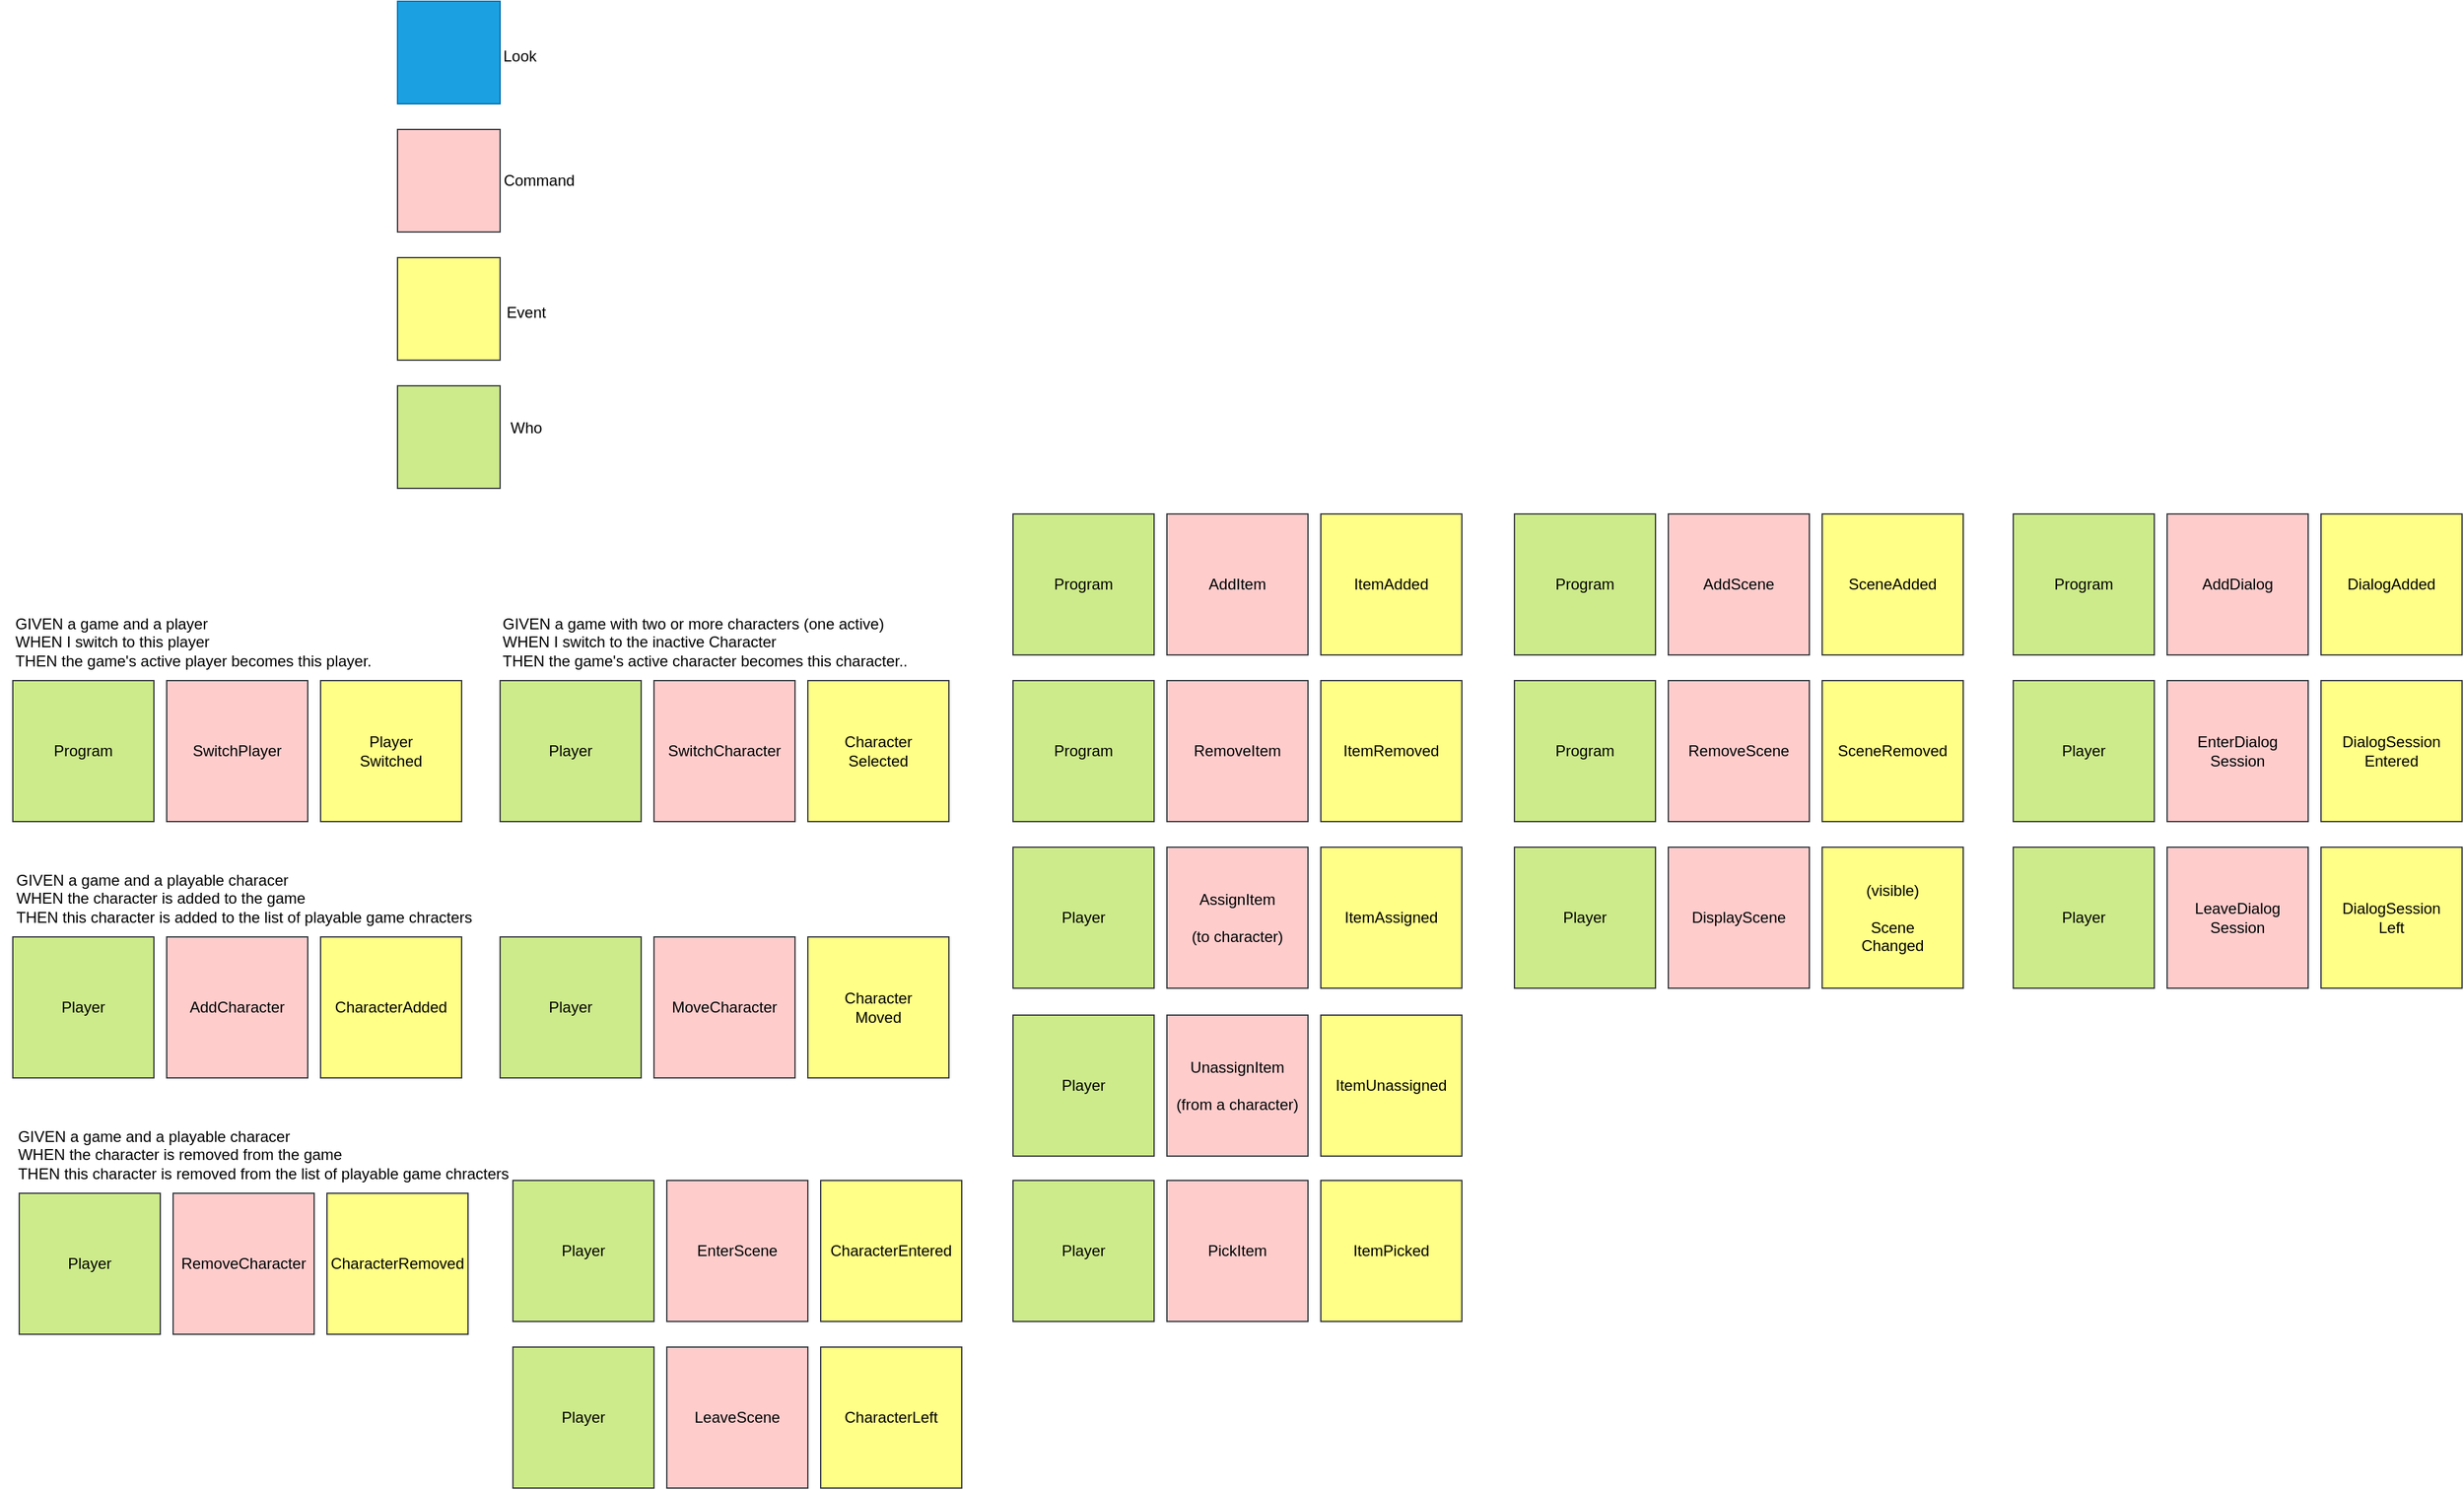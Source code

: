 <mxfile version="24.5.3" type="device" pages="4">
  <diagram name="Stickers" id="xM5DYGiuRpSARZKX_39L">
    <mxGraphModel dx="2245" dy="820" grid="1" gridSize="10" guides="1" tooltips="1" connect="1" arrows="1" fold="1" page="1" pageScale="1" pageWidth="827" pageHeight="1169" math="0" shadow="0">
      <root>
        <mxCell id="0" />
        <mxCell id="1" parent="0" />
        <mxCell id="TlnyL6aYkQ4jOY0lI_5h-1" value="" style="whiteSpace=wrap;html=1;aspect=fixed;fillColor=#1ba1e2;fontColor=#000000;strokeColor=#006EAF;" parent="1" vertex="1">
          <mxGeometry x="20" y="20" width="80" height="80" as="geometry" />
        </mxCell>
        <mxCell id="TlnyL6aYkQ4jOY0lI_5h-2" value="" style="whiteSpace=wrap;html=1;aspect=fixed;fillColor=#ffcccc;strokeColor=#36393d;fontColor=#000000;" parent="1" vertex="1">
          <mxGeometry x="20" y="120" width="80" height="80" as="geometry" />
        </mxCell>
        <mxCell id="TlnyL6aYkQ4jOY0lI_5h-3" value="" style="whiteSpace=wrap;html=1;aspect=fixed;fillColor=#ffff88;strokeColor=#36393d;fontColor=#000000;" parent="1" vertex="1">
          <mxGeometry x="20" y="220" width="80" height="80" as="geometry" />
        </mxCell>
        <mxCell id="TlnyL6aYkQ4jOY0lI_5h-4" value="" style="whiteSpace=wrap;html=1;aspect=fixed;fillColor=#cdeb8b;strokeColor=#36393d;fontColor=#000000;" parent="1" vertex="1">
          <mxGeometry x="20" y="320" width="80" height="80" as="geometry" />
        </mxCell>
        <mxCell id="TlnyL6aYkQ4jOY0lI_5h-5" value="Event" style="text;html=1;align=center;verticalAlign=middle;resizable=0;points=[];autosize=1;strokeColor=none;fillColor=none;" parent="1" vertex="1">
          <mxGeometry x="95" y="248" width="50" height="30" as="geometry" />
        </mxCell>
        <mxCell id="TlnyL6aYkQ4jOY0lI_5h-6" value="Who" style="text;html=1;align=center;verticalAlign=middle;resizable=0;points=[];autosize=1;strokeColor=none;fillColor=none;" parent="1" vertex="1">
          <mxGeometry x="95" y="338" width="50" height="30" as="geometry" />
        </mxCell>
        <mxCell id="TlnyL6aYkQ4jOY0lI_5h-7" value="Command" style="text;html=1;align=center;verticalAlign=middle;resizable=0;points=[];autosize=1;strokeColor=none;fillColor=none;" parent="1" vertex="1">
          <mxGeometry x="90" y="145" width="80" height="30" as="geometry" />
        </mxCell>
        <mxCell id="TlnyL6aYkQ4jOY0lI_5h-8" value="Look" style="text;html=1;align=center;verticalAlign=middle;resizable=0;points=[];autosize=1;strokeColor=none;fillColor=none;" parent="1" vertex="1">
          <mxGeometry x="90" y="48" width="50" height="30" as="geometry" />
        </mxCell>
        <mxCell id="TlnyL6aYkQ4jOY0lI_5h-12" value="" style="group" parent="1" vertex="1" connectable="0">
          <mxGeometry x="100" y="550" width="350" height="110" as="geometry" />
        </mxCell>
        <mxCell id="TlnyL6aYkQ4jOY0lI_5h-9" value="Character&lt;div&gt;Selected&lt;/div&gt;" style="whiteSpace=wrap;html=1;aspect=fixed;fillColor=#ffff88;strokeColor=#36393d;fontColor=#000000;" parent="TlnyL6aYkQ4jOY0lI_5h-12" vertex="1">
          <mxGeometry x="240" width="110" height="110" as="geometry" />
        </mxCell>
        <mxCell id="TlnyL6aYkQ4jOY0lI_5h-10" value="Player" style="whiteSpace=wrap;html=1;aspect=fixed;fillColor=#cdeb8b;strokeColor=#36393d;fontColor=#000000;" parent="TlnyL6aYkQ4jOY0lI_5h-12" vertex="1">
          <mxGeometry width="110" height="110" as="geometry" />
        </mxCell>
        <mxCell id="TlnyL6aYkQ4jOY0lI_5h-11" value="SwitchCharacter" style="whiteSpace=wrap;html=1;aspect=fixed;fillColor=#ffcccc;strokeColor=#36393d;fontColor=#000000;" parent="TlnyL6aYkQ4jOY0lI_5h-12" vertex="1">
          <mxGeometry x="120" width="110" height="110" as="geometry" />
        </mxCell>
        <mxCell id="TlnyL6aYkQ4jOY0lI_5h-20" value="" style="group" parent="1" vertex="1" connectable="0">
          <mxGeometry x="-280" y="550" width="350" height="110" as="geometry" />
        </mxCell>
        <mxCell id="TlnyL6aYkQ4jOY0lI_5h-13" value="Player&lt;div&gt;Switched&lt;/div&gt;" style="whiteSpace=wrap;html=1;aspect=fixed;fillColor=#ffff88;strokeColor=#36393d;fontColor=#000000;" parent="TlnyL6aYkQ4jOY0lI_5h-20" vertex="1">
          <mxGeometry x="240" width="110" height="110" as="geometry" />
        </mxCell>
        <mxCell id="TlnyL6aYkQ4jOY0lI_5h-17" value="SwitchPlayer" style="whiteSpace=wrap;html=1;aspect=fixed;fillColor=#ffcccc;strokeColor=#36393d;fontColor=#000000;" parent="TlnyL6aYkQ4jOY0lI_5h-20" vertex="1">
          <mxGeometry x="120" width="110" height="110" as="geometry" />
        </mxCell>
        <mxCell id="TlnyL6aYkQ4jOY0lI_5h-18" value="Program" style="whiteSpace=wrap;html=1;aspect=fixed;fillColor=#cdeb8b;strokeColor=#36393d;fontColor=#000000;" parent="TlnyL6aYkQ4jOY0lI_5h-20" vertex="1">
          <mxGeometry width="110" height="110" as="geometry" />
        </mxCell>
        <mxCell id="TlnyL6aYkQ4jOY0lI_5h-29" value="" style="group" parent="1" vertex="1" connectable="0">
          <mxGeometry x="100" y="750" width="350" height="110" as="geometry" />
        </mxCell>
        <mxCell id="TlnyL6aYkQ4jOY0lI_5h-14" value="Character&lt;div&gt;&lt;div&gt;Moved&lt;/div&gt;&lt;/div&gt;" style="whiteSpace=wrap;html=1;aspect=fixed;fillColor=#ffff88;strokeColor=#36393d;fontColor=#000000;" parent="TlnyL6aYkQ4jOY0lI_5h-29" vertex="1">
          <mxGeometry x="240" width="110" height="110" as="geometry" />
        </mxCell>
        <mxCell id="TlnyL6aYkQ4jOY0lI_5h-21" value="MoveCharacter" style="whiteSpace=wrap;html=1;aspect=fixed;fillColor=#ffcccc;strokeColor=#36393d;fontColor=#000000;" parent="TlnyL6aYkQ4jOY0lI_5h-29" vertex="1">
          <mxGeometry x="120" width="110" height="110" as="geometry" />
        </mxCell>
        <mxCell id="TlnyL6aYkQ4jOY0lI_5h-22" value="Player" style="whiteSpace=wrap;html=1;aspect=fixed;fillColor=#cdeb8b;strokeColor=#36393d;fontColor=#000000;" parent="TlnyL6aYkQ4jOY0lI_5h-29" vertex="1">
          <mxGeometry width="110" height="110" as="geometry" />
        </mxCell>
        <mxCell id="TlnyL6aYkQ4jOY0lI_5h-30" value="" style="group" parent="1" vertex="1" connectable="0">
          <mxGeometry x="891" y="680" width="350" height="110" as="geometry" />
        </mxCell>
        <mxCell id="TlnyL6aYkQ4jOY0lI_5h-15" value="(visible)&lt;div&gt;&lt;br&gt;&lt;/div&gt;&lt;div&gt;Scene&lt;div&gt;Changed&lt;/div&gt;&lt;/div&gt;" style="whiteSpace=wrap;html=1;aspect=fixed;fillColor=#ffff88;strokeColor=#36393d;fontColor=#000000;" parent="TlnyL6aYkQ4jOY0lI_5h-30" vertex="1">
          <mxGeometry x="240" width="110" height="110" as="geometry" />
        </mxCell>
        <mxCell id="TlnyL6aYkQ4jOY0lI_5h-23" value="DisplayScene" style="whiteSpace=wrap;html=1;aspect=fixed;fillColor=#ffcccc;strokeColor=#36393d;fontColor=#000000;" parent="TlnyL6aYkQ4jOY0lI_5h-30" vertex="1">
          <mxGeometry x="120" width="110" height="110" as="geometry" />
        </mxCell>
        <mxCell id="TlnyL6aYkQ4jOY0lI_5h-24" value="Player" style="whiteSpace=wrap;html=1;aspect=fixed;fillColor=#cdeb8b;strokeColor=#36393d;fontColor=#000000;" parent="TlnyL6aYkQ4jOY0lI_5h-30" vertex="1">
          <mxGeometry width="110" height="110" as="geometry" />
        </mxCell>
        <mxCell id="TlnyL6aYkQ4jOY0lI_5h-31" value="" style="group" parent="1" vertex="1" connectable="0">
          <mxGeometry x="110" y="940" width="350" height="110" as="geometry" />
        </mxCell>
        <mxCell id="TlnyL6aYkQ4jOY0lI_5h-16" value="CharacterEnter&lt;span style=&quot;background-color: initial;&quot;&gt;ed&lt;/span&gt;" style="whiteSpace=wrap;html=1;aspect=fixed;fillColor=#ffff88;strokeColor=#36393d;fontColor=#000000;" parent="TlnyL6aYkQ4jOY0lI_5h-31" vertex="1">
          <mxGeometry x="240" width="110" height="110" as="geometry" />
        </mxCell>
        <mxCell id="TlnyL6aYkQ4jOY0lI_5h-25" value="EnterScene" style="whiteSpace=wrap;html=1;aspect=fixed;fillColor=#ffcccc;strokeColor=#36393d;fontColor=#000000;" parent="TlnyL6aYkQ4jOY0lI_5h-31" vertex="1">
          <mxGeometry x="120" width="110" height="110" as="geometry" />
        </mxCell>
        <mxCell id="TlnyL6aYkQ4jOY0lI_5h-27" value="Player" style="whiteSpace=wrap;html=1;aspect=fixed;fillColor=#cdeb8b;strokeColor=#36393d;fontColor=#000000;" parent="TlnyL6aYkQ4jOY0lI_5h-31" vertex="1">
          <mxGeometry width="110" height="110" as="geometry" />
        </mxCell>
        <mxCell id="yvfeiney4mRpanTf7Kij-1" value="" style="group" parent="1" vertex="1" connectable="0">
          <mxGeometry x="110" y="1070" width="350" height="110" as="geometry" />
        </mxCell>
        <mxCell id="TlnyL6aYkQ4jOY0lI_5h-19" value="CharacterLeft" style="whiteSpace=wrap;html=1;aspect=fixed;fillColor=#ffff88;strokeColor=#36393d;fontColor=#000000;" parent="yvfeiney4mRpanTf7Kij-1" vertex="1">
          <mxGeometry x="240" width="110" height="110" as="geometry" />
        </mxCell>
        <mxCell id="TlnyL6aYkQ4jOY0lI_5h-26" value="LeaveScene" style="whiteSpace=wrap;html=1;aspect=fixed;fillColor=#ffcccc;strokeColor=#36393d;fontColor=#000000;" parent="yvfeiney4mRpanTf7Kij-1" vertex="1">
          <mxGeometry x="120" width="110" height="110" as="geometry" />
        </mxCell>
        <mxCell id="TlnyL6aYkQ4jOY0lI_5h-28" value="Player" style="whiteSpace=wrap;html=1;aspect=fixed;fillColor=#cdeb8b;strokeColor=#36393d;fontColor=#000000;" parent="yvfeiney4mRpanTf7Kij-1" vertex="1">
          <mxGeometry width="110" height="110" as="geometry" />
        </mxCell>
        <mxCell id="yvfeiney4mRpanTf7Kij-2" value="" style="group" parent="1" vertex="1" connectable="0">
          <mxGeometry x="500" y="420" width="350" height="110" as="geometry" />
        </mxCell>
        <mxCell id="yvfeiney4mRpanTf7Kij-3" value="ItemAdded" style="whiteSpace=wrap;html=1;aspect=fixed;fillColor=#ffff88;strokeColor=#36393d;fontColor=#000000;" parent="yvfeiney4mRpanTf7Kij-2" vertex="1">
          <mxGeometry x="240" width="110" height="110" as="geometry" />
        </mxCell>
        <mxCell id="yvfeiney4mRpanTf7Kij-4" value="AddItem" style="whiteSpace=wrap;html=1;aspect=fixed;fillColor=#ffcccc;strokeColor=#36393d;fontColor=#000000;" parent="yvfeiney4mRpanTf7Kij-2" vertex="1">
          <mxGeometry x="120" width="110" height="110" as="geometry" />
        </mxCell>
        <mxCell id="yvfeiney4mRpanTf7Kij-5" value="Program" style="whiteSpace=wrap;html=1;aspect=fixed;fillColor=#cdeb8b;strokeColor=#36393d;fontColor=#000000;" parent="yvfeiney4mRpanTf7Kij-2" vertex="1">
          <mxGeometry width="110" height="110" as="geometry" />
        </mxCell>
        <mxCell id="yvfeiney4mRpanTf7Kij-6" value="" style="group" parent="1" vertex="1" connectable="0">
          <mxGeometry x="500" y="550" width="350" height="110" as="geometry" />
        </mxCell>
        <mxCell id="yvfeiney4mRpanTf7Kij-7" value="ItemRemoved" style="whiteSpace=wrap;html=1;aspect=fixed;fillColor=#ffff88;strokeColor=#36393d;fontColor=#000000;" parent="yvfeiney4mRpanTf7Kij-6" vertex="1">
          <mxGeometry x="240" width="110" height="110" as="geometry" />
        </mxCell>
        <mxCell id="yvfeiney4mRpanTf7Kij-8" value="RemoveItem" style="whiteSpace=wrap;html=1;aspect=fixed;fillColor=#ffcccc;strokeColor=#36393d;fontColor=#000000;" parent="yvfeiney4mRpanTf7Kij-6" vertex="1">
          <mxGeometry x="120" width="110" height="110" as="geometry" />
        </mxCell>
        <mxCell id="yvfeiney4mRpanTf7Kij-9" value="Program" style="whiteSpace=wrap;html=1;aspect=fixed;fillColor=#cdeb8b;strokeColor=#36393d;fontColor=#000000;" parent="yvfeiney4mRpanTf7Kij-6" vertex="1">
          <mxGeometry width="110" height="110" as="geometry" />
        </mxCell>
        <mxCell id="yvfeiney4mRpanTf7Kij-10" value="" style="group" parent="1" vertex="1" connectable="0">
          <mxGeometry x="891" y="420" width="350" height="110" as="geometry" />
        </mxCell>
        <mxCell id="yvfeiney4mRpanTf7Kij-11" value="SceneAdded" style="whiteSpace=wrap;html=1;aspect=fixed;fillColor=#ffff88;strokeColor=#36393d;fontColor=#000000;" parent="yvfeiney4mRpanTf7Kij-10" vertex="1">
          <mxGeometry x="240" width="110" height="110" as="geometry" />
        </mxCell>
        <mxCell id="yvfeiney4mRpanTf7Kij-12" value="AddScene" style="whiteSpace=wrap;html=1;aspect=fixed;fillColor=#ffcccc;strokeColor=#36393d;fontColor=#000000;" parent="yvfeiney4mRpanTf7Kij-10" vertex="1">
          <mxGeometry x="120" width="110" height="110" as="geometry" />
        </mxCell>
        <mxCell id="yvfeiney4mRpanTf7Kij-13" value="Program" style="whiteSpace=wrap;html=1;aspect=fixed;fillColor=#cdeb8b;strokeColor=#36393d;fontColor=#000000;" parent="yvfeiney4mRpanTf7Kij-10" vertex="1">
          <mxGeometry width="110" height="110" as="geometry" />
        </mxCell>
        <mxCell id="yvfeiney4mRpanTf7Kij-14" value="" style="group" parent="1" vertex="1" connectable="0">
          <mxGeometry x="891" y="550" width="350" height="110" as="geometry" />
        </mxCell>
        <mxCell id="yvfeiney4mRpanTf7Kij-15" value="SceneRemoved" style="whiteSpace=wrap;html=1;aspect=fixed;fillColor=#ffff88;strokeColor=#36393d;fontColor=#000000;" parent="yvfeiney4mRpanTf7Kij-14" vertex="1">
          <mxGeometry x="240" width="110" height="110" as="geometry" />
        </mxCell>
        <mxCell id="yvfeiney4mRpanTf7Kij-16" value="RemoveScene" style="whiteSpace=wrap;html=1;aspect=fixed;fillColor=#ffcccc;strokeColor=#36393d;fontColor=#000000;" parent="yvfeiney4mRpanTf7Kij-14" vertex="1">
          <mxGeometry x="120" width="110" height="110" as="geometry" />
        </mxCell>
        <mxCell id="yvfeiney4mRpanTf7Kij-17" value="Program" style="whiteSpace=wrap;html=1;aspect=fixed;fillColor=#cdeb8b;strokeColor=#36393d;fontColor=#000000;" parent="yvfeiney4mRpanTf7Kij-14" vertex="1">
          <mxGeometry width="110" height="110" as="geometry" />
        </mxCell>
        <mxCell id="yvfeiney4mRpanTf7Kij-18" value="" style="group" parent="1" vertex="1" connectable="0">
          <mxGeometry x="500" y="680" width="350" height="110" as="geometry" />
        </mxCell>
        <mxCell id="1bPYrIaI68IYt1ihMwZv-1" value="ItemAssigned" style="whiteSpace=wrap;html=1;aspect=fixed;fillColor=#ffff88;strokeColor=#36393d;fontColor=#000000;" parent="yvfeiney4mRpanTf7Kij-18" vertex="1">
          <mxGeometry x="240" width="110" height="110" as="geometry" />
        </mxCell>
        <mxCell id="1bPYrIaI68IYt1ihMwZv-5" value="AssignItem&lt;div&gt;&lt;br&gt;&lt;/div&gt;&lt;div&gt;(to character)&lt;/div&gt;" style="whiteSpace=wrap;html=1;aspect=fixed;fillColor=#ffcccc;strokeColor=#36393d;fontColor=#000000;" parent="yvfeiney4mRpanTf7Kij-18" vertex="1">
          <mxGeometry x="120" width="110" height="110" as="geometry" />
        </mxCell>
        <mxCell id="1bPYrIaI68IYt1ihMwZv-9" value="Player" style="whiteSpace=wrap;html=1;aspect=fixed;fillColor=#cdeb8b;strokeColor=#36393d;fontColor=#000000;" parent="yvfeiney4mRpanTf7Kij-18" vertex="1">
          <mxGeometry width="110" height="110" as="geometry" />
        </mxCell>
        <mxCell id="yvfeiney4mRpanTf7Kij-19" value="" style="group" parent="1" vertex="1" connectable="0">
          <mxGeometry x="500" y="811" width="350" height="110" as="geometry" />
        </mxCell>
        <mxCell id="1bPYrIaI68IYt1ihMwZv-2" value="ItemUnassigned" style="whiteSpace=wrap;html=1;aspect=fixed;fillColor=#ffff88;strokeColor=#36393d;fontColor=#000000;" parent="yvfeiney4mRpanTf7Kij-19" vertex="1">
          <mxGeometry x="240" width="110" height="110" as="geometry" />
        </mxCell>
        <mxCell id="1bPYrIaI68IYt1ihMwZv-6" value="UnassignItem&lt;div&gt;&lt;br&gt;&lt;/div&gt;&lt;div&gt;(from a character)&lt;/div&gt;" style="whiteSpace=wrap;html=1;aspect=fixed;fillColor=#ffcccc;strokeColor=#36393d;fontColor=#000000;" parent="yvfeiney4mRpanTf7Kij-19" vertex="1">
          <mxGeometry x="120" width="110" height="110" as="geometry" />
        </mxCell>
        <mxCell id="1bPYrIaI68IYt1ihMwZv-10" value="Player" style="whiteSpace=wrap;html=1;aspect=fixed;fillColor=#cdeb8b;strokeColor=#36393d;fontColor=#000000;" parent="yvfeiney4mRpanTf7Kij-19" vertex="1">
          <mxGeometry width="110" height="110" as="geometry" />
        </mxCell>
        <mxCell id="yvfeiney4mRpanTf7Kij-20" value="" style="group" parent="1" vertex="1" connectable="0">
          <mxGeometry x="1280" y="420" width="350" height="110" as="geometry" />
        </mxCell>
        <mxCell id="1bPYrIaI68IYt1ihMwZv-13" value="DialogAdded" style="whiteSpace=wrap;html=1;aspect=fixed;fillColor=#ffff88;strokeColor=#36393d;fontColor=#000000;" parent="yvfeiney4mRpanTf7Kij-20" vertex="1">
          <mxGeometry x="240" width="110" height="110" as="geometry" />
        </mxCell>
        <mxCell id="1bPYrIaI68IYt1ihMwZv-14" value="AddDialog" style="whiteSpace=wrap;html=1;aspect=fixed;fillColor=#ffcccc;strokeColor=#36393d;fontColor=#000000;" parent="yvfeiney4mRpanTf7Kij-20" vertex="1">
          <mxGeometry x="120" width="110" height="110" as="geometry" />
        </mxCell>
        <mxCell id="1bPYrIaI68IYt1ihMwZv-15" value="Program" style="whiteSpace=wrap;html=1;aspect=fixed;fillColor=#cdeb8b;strokeColor=#36393d;fontColor=#000000;" parent="yvfeiney4mRpanTf7Kij-20" vertex="1">
          <mxGeometry width="110" height="110" as="geometry" />
        </mxCell>
        <mxCell id="6xUrvK1wtA-suA-K_xOE-1" value="" style="group" parent="1" vertex="1" connectable="0">
          <mxGeometry x="-280" y="750" width="350" height="110" as="geometry" />
        </mxCell>
        <mxCell id="6xUrvK1wtA-suA-K_xOE-2" value="CharacterAdded" style="whiteSpace=wrap;html=1;aspect=fixed;fillColor=#ffff88;strokeColor=#36393d;fontColor=#000000;" parent="6xUrvK1wtA-suA-K_xOE-1" vertex="1">
          <mxGeometry x="240" width="110" height="110" as="geometry" />
        </mxCell>
        <mxCell id="6xUrvK1wtA-suA-K_xOE-3" value="Player" style="whiteSpace=wrap;html=1;aspect=fixed;fillColor=#cdeb8b;strokeColor=#36393d;fontColor=#000000;" parent="6xUrvK1wtA-suA-K_xOE-1" vertex="1">
          <mxGeometry width="110" height="110" as="geometry" />
        </mxCell>
        <mxCell id="6xUrvK1wtA-suA-K_xOE-4" value="AddCharacter" style="whiteSpace=wrap;html=1;aspect=fixed;fillColor=#ffcccc;strokeColor=#36393d;fontColor=#000000;" parent="6xUrvK1wtA-suA-K_xOE-1" vertex="1">
          <mxGeometry x="120" width="110" height="110" as="geometry" />
        </mxCell>
        <mxCell id="6xUrvK1wtA-suA-K_xOE-5" value="" style="group" parent="1" vertex="1" connectable="0">
          <mxGeometry x="-275" y="950" width="350" height="110" as="geometry" />
        </mxCell>
        <mxCell id="6xUrvK1wtA-suA-K_xOE-6" value="CharacterRemoved" style="whiteSpace=wrap;html=1;aspect=fixed;fillColor=#ffff88;strokeColor=#36393d;fontColor=#000000;" parent="6xUrvK1wtA-suA-K_xOE-5" vertex="1">
          <mxGeometry x="240" width="110" height="110" as="geometry" />
        </mxCell>
        <mxCell id="6xUrvK1wtA-suA-K_xOE-7" value="Player" style="whiteSpace=wrap;html=1;aspect=fixed;fillColor=#cdeb8b;strokeColor=#36393d;fontColor=#000000;" parent="6xUrvK1wtA-suA-K_xOE-5" vertex="1">
          <mxGeometry width="110" height="110" as="geometry" />
        </mxCell>
        <mxCell id="6xUrvK1wtA-suA-K_xOE-8" value="RemoveCharacter" style="whiteSpace=wrap;html=1;aspect=fixed;fillColor=#ffcccc;strokeColor=#36393d;fontColor=#000000;" parent="6xUrvK1wtA-suA-K_xOE-5" vertex="1">
          <mxGeometry x="120" width="110" height="110" as="geometry" />
        </mxCell>
        <mxCell id="6xUrvK1wtA-suA-K_xOE-17" value="" style="group" parent="1" vertex="1" connectable="0">
          <mxGeometry x="500" y="940" width="350" height="110" as="geometry" />
        </mxCell>
        <mxCell id="6xUrvK1wtA-suA-K_xOE-18" value="ItemPicked" style="whiteSpace=wrap;html=1;aspect=fixed;fillColor=#ffff88;strokeColor=#36393d;fontColor=#000000;" parent="6xUrvK1wtA-suA-K_xOE-17" vertex="1">
          <mxGeometry x="240" width="110" height="110" as="geometry" />
        </mxCell>
        <mxCell id="6xUrvK1wtA-suA-K_xOE-19" value="PickItem" style="whiteSpace=wrap;html=1;aspect=fixed;fillColor=#ffcccc;strokeColor=#36393d;fontColor=#000000;" parent="6xUrvK1wtA-suA-K_xOE-17" vertex="1">
          <mxGeometry x="120" width="110" height="110" as="geometry" />
        </mxCell>
        <mxCell id="6xUrvK1wtA-suA-K_xOE-20" value="Player" style="whiteSpace=wrap;html=1;aspect=fixed;fillColor=#cdeb8b;strokeColor=#36393d;fontColor=#000000;" parent="6xUrvK1wtA-suA-K_xOE-17" vertex="1">
          <mxGeometry width="110" height="110" as="geometry" />
        </mxCell>
        <mxCell id="6xUrvK1wtA-suA-K_xOE-21" value="" style="group" parent="1" vertex="1" connectable="0">
          <mxGeometry x="1280" y="550" width="350" height="110" as="geometry" />
        </mxCell>
        <mxCell id="6xUrvK1wtA-suA-K_xOE-22" value="DialogSession&lt;div&gt;Entered&lt;/div&gt;" style="whiteSpace=wrap;html=1;aspect=fixed;fillColor=#ffff88;strokeColor=#36393d;fontColor=#000000;" parent="6xUrvK1wtA-suA-K_xOE-21" vertex="1">
          <mxGeometry x="240" width="110" height="110" as="geometry" />
        </mxCell>
        <mxCell id="6xUrvK1wtA-suA-K_xOE-23" value="EnterDialog&lt;div&gt;Session&lt;/div&gt;" style="whiteSpace=wrap;html=1;aspect=fixed;fillColor=#ffcccc;strokeColor=#36393d;fontColor=#000000;" parent="6xUrvK1wtA-suA-K_xOE-21" vertex="1">
          <mxGeometry x="120" width="110" height="110" as="geometry" />
        </mxCell>
        <mxCell id="6xUrvK1wtA-suA-K_xOE-24" value="Player" style="whiteSpace=wrap;html=1;aspect=fixed;fillColor=#cdeb8b;strokeColor=#36393d;fontColor=#000000;" parent="6xUrvK1wtA-suA-K_xOE-21" vertex="1">
          <mxGeometry width="110" height="110" as="geometry" />
        </mxCell>
        <mxCell id="6xUrvK1wtA-suA-K_xOE-25" value="" style="group" parent="1" vertex="1" connectable="0">
          <mxGeometry x="1280" y="680" width="350" height="110" as="geometry" />
        </mxCell>
        <mxCell id="6xUrvK1wtA-suA-K_xOE-26" value="DialogSession&lt;div&gt;Left&lt;/div&gt;" style="whiteSpace=wrap;html=1;aspect=fixed;fillColor=#ffff88;strokeColor=#36393d;fontColor=#000000;" parent="6xUrvK1wtA-suA-K_xOE-25" vertex="1">
          <mxGeometry x="240" width="110" height="110" as="geometry" />
        </mxCell>
        <mxCell id="6xUrvK1wtA-suA-K_xOE-27" value="LeaveDialog&lt;div&gt;Session&lt;/div&gt;" style="whiteSpace=wrap;html=1;aspect=fixed;fillColor=#ffcccc;strokeColor=#36393d;fontColor=#000000;" parent="6xUrvK1wtA-suA-K_xOE-25" vertex="1">
          <mxGeometry x="120" width="110" height="110" as="geometry" />
        </mxCell>
        <mxCell id="6xUrvK1wtA-suA-K_xOE-28" value="Player" style="whiteSpace=wrap;html=1;aspect=fixed;fillColor=#cdeb8b;strokeColor=#36393d;fontColor=#000000;" parent="6xUrvK1wtA-suA-K_xOE-25" vertex="1">
          <mxGeometry width="110" height="110" as="geometry" />
        </mxCell>
        <mxCell id="zq4TLkH_dGe_qp6wEPIx-1" value="GIVEN a game and a player&lt;div&gt;WHEN I switch to this player&lt;/div&gt;&lt;div&gt;THEN the game&#39;s active player becomes this player.&lt;/div&gt;" style="text;html=1;align=left;verticalAlign=middle;resizable=0;points=[];autosize=1;strokeColor=none;fillColor=none;" parent="1" vertex="1">
          <mxGeometry x="-280" y="490" width="300" height="60" as="geometry" />
        </mxCell>
        <mxCell id="rlMZrt3LhaXndTvH7TKC-1" value="&lt;div style=&quot;text-align: left;&quot;&gt;&lt;span style=&quot;background-color: initial;&quot;&gt;GIVEN a game and a playable characer&lt;/span&gt;&lt;/div&gt;&lt;div style=&quot;text-align: left;&quot;&gt;WHEN the character is added to the game&lt;br&gt;&lt;/div&gt;&lt;div style=&quot;text-align: left;&quot;&gt;THEN this character is added to the list of playable game chracters&lt;br&gt;&lt;/div&gt;" style="text;html=1;align=center;verticalAlign=middle;resizable=0;points=[];autosize=1;strokeColor=none;fillColor=none;" parent="1" vertex="1">
          <mxGeometry x="-290" y="690" width="380" height="60" as="geometry" />
        </mxCell>
        <mxCell id="PxvA1PS9xyWyh0wfdwlw-1" value="&lt;div style=&quot;text-align: left;&quot;&gt;&lt;span style=&quot;background-color: initial;&quot;&gt;GIVEN a game and a playable characer&lt;/span&gt;&lt;/div&gt;&lt;div style=&quot;text-align: left;&quot;&gt;WHEN the character is removed from the game&lt;br&gt;&lt;/div&gt;&lt;div style=&quot;text-align: left;&quot;&gt;THEN this character is removed from the list of playable game chracters&lt;br&gt;&lt;/div&gt;" style="text;html=1;align=center;verticalAlign=middle;resizable=0;points=[];autosize=1;strokeColor=none;fillColor=none;" vertex="1" parent="1">
          <mxGeometry x="-290" y="890" width="410" height="60" as="geometry" />
        </mxCell>
        <mxCell id="PxvA1PS9xyWyh0wfdwlw-2" value="GIVEN a game with two or more characters (one active)&lt;div&gt;WHEN I switch to the inactive Character&lt;/div&gt;&lt;div&gt;THEN the game&#39;s active character becomes this character..&lt;/div&gt;" style="text;html=1;align=left;verticalAlign=middle;resizable=0;points=[];autosize=1;strokeColor=none;fillColor=none;" vertex="1" parent="1">
          <mxGeometry x="100" y="490" width="340" height="60" as="geometry" />
        </mxCell>
      </root>
    </mxGraphModel>
  </diagram>
  <diagram id="HvplHPruJHnVy4KX6I2v" name="State Machine">
    <mxGraphModel dx="1434" dy="836" grid="1" gridSize="10" guides="1" tooltips="1" connect="1" arrows="1" fold="1" page="1" pageScale="1" pageWidth="827" pageHeight="1169" math="0" shadow="0">
      <root>
        <mxCell id="0" />
        <mxCell id="1" parent="0" />
        <mxCell id="OelX0h5e4Qa-kqERJP6T-8" style="edgeStyle=orthogonalEdgeStyle;rounded=0;orthogonalLoop=1;jettySize=auto;html=1;exitX=1;exitY=0.5;exitDx=0;exitDy=0;entryX=0;entryY=0.5;entryDx=0;entryDy=0;" parent="1" source="3W6sU6Ms6yzGnlQYI0Jg-2" target="OelX0h5e4Qa-kqERJP6T-4" edge="1">
          <mxGeometry relative="1" as="geometry" />
        </mxCell>
        <mxCell id="3W6sU6Ms6yzGnlQYI0Jg-2" value="" style="ellipse;whiteSpace=wrap;html=1;aspect=fixed;" parent="1" vertex="1">
          <mxGeometry x="40" y="140" width="30" height="30" as="geometry" />
        </mxCell>
        <mxCell id="OelX0h5e4Qa-kqERJP6T-4" value="Game controlled by computer" style="swimlane;fontStyle=0;childLayout=stackLayout;horizontal=1;startSize=30;horizontalStack=0;resizeParent=1;resizeParentMax=0;resizeLast=0;collapsible=1;marginBottom=0;whiteSpace=wrap;html=1;rounded=1;" parent="1" vertex="1">
          <mxGeometry x="130" y="125" width="140" height="60" as="geometry" />
        </mxCell>
        <mxCell id="OelX0h5e4Qa-kqERJP6T-5" value="Computer Player" style="text;strokeColor=none;fillColor=none;align=left;verticalAlign=middle;spacingLeft=4;spacingRight=4;overflow=hidden;points=[[0,0.5],[1,0.5]];portConstraint=eastwest;rotatable=0;whiteSpace=wrap;html=1;" parent="OelX0h5e4Qa-kqERJP6T-4" vertex="1">
          <mxGeometry y="30" width="140" height="30" as="geometry" />
        </mxCell>
        <mxCell id="OelX0h5e4Qa-kqERJP6T-9" value="Game controlled by human" style="swimlane;fontStyle=0;childLayout=stackLayout;horizontal=1;startSize=30;horizontalStack=0;resizeParent=1;resizeParentMax=0;resizeLast=0;collapsible=1;marginBottom=0;whiteSpace=wrap;html=1;rounded=1;" parent="1" vertex="1">
          <mxGeometry x="460" y="125" width="140" height="60" as="geometry" />
        </mxCell>
        <mxCell id="OelX0h5e4Qa-kqERJP6T-10" value="Human player" style="text;strokeColor=none;fillColor=none;align=left;verticalAlign=middle;spacingLeft=4;spacingRight=4;overflow=hidden;points=[[0,0.5],[1,0.5]];portConstraint=eastwest;rotatable=0;whiteSpace=wrap;html=1;fontColor=#FF66FF;" parent="OelX0h5e4Qa-kqERJP6T-9" vertex="1">
          <mxGeometry y="30" width="140" height="30" as="geometry" />
        </mxCell>
        <mxCell id="OelX0h5e4Qa-kqERJP6T-13" style="edgeStyle=orthogonalEdgeStyle;rounded=0;orthogonalLoop=1;jettySize=auto;html=1;exitX=1;exitY=0.5;exitDx=0;exitDy=0;" parent="1" source="OelX0h5e4Qa-kqERJP6T-5" edge="1">
          <mxGeometry relative="1" as="geometry">
            <mxPoint x="270" y="200" as="sourcePoint" />
            <mxPoint x="460" y="170" as="targetPoint" />
            <Array as="points">
              <mxPoint x="460" y="170" />
            </Array>
          </mxGeometry>
        </mxCell>
        <mxCell id="OelX0h5e4Qa-kqERJP6T-14" value="SwitchPlayer" style="edgeLabel;html=1;align=center;verticalAlign=middle;resizable=0;points=[];" parent="OelX0h5e4Qa-kqERJP6T-13" vertex="1" connectable="0">
          <mxGeometry x="-0.149" relative="1" as="geometry">
            <mxPoint as="offset" />
          </mxGeometry>
        </mxCell>
      </root>
    </mxGraphModel>
  </diagram>
  <diagram id="NNrYWjCh6-Ic09DyryM7" name="Entities">
    <mxGraphModel dx="1434" dy="2005" grid="1" gridSize="10" guides="1" tooltips="1" connect="1" arrows="1" fold="1" page="1" pageScale="1" pageWidth="827" pageHeight="1169" math="0" shadow="0">
      <root>
        <mxCell id="0" />
        <mxCell id="1" parent="0" />
        <mxCell id="JiMifVL7XntbfqWGSU4P-1" value="Character" style="ellipse;whiteSpace=wrap;html=1;fillColor=#e6d0de;strokeColor=#996185;gradientColor=#d5739d;" parent="1" vertex="1">
          <mxGeometry x="400" y="68" width="120" height="80" as="geometry" />
        </mxCell>
        <mxCell id="JiMifVL7XntbfqWGSU4P-2" value="" style="ellipse;whiteSpace=wrap;html=1;" parent="1" vertex="1">
          <mxGeometry x="30" y="60" width="70" height="40" as="geometry" />
        </mxCell>
        <mxCell id="JiMifVL7XntbfqWGSU4P-5" value="Entity" style="text;html=1;align=center;verticalAlign=middle;resizable=0;points=[];autosize=1;strokeColor=none;fillColor=none;" parent="1" vertex="1">
          <mxGeometry x="95" y="68" width="50" height="30" as="geometry" />
        </mxCell>
        <mxCell id="JiMifVL7XntbfqWGSU4P-6" value="" style="rounded=1;whiteSpace=wrap;html=1;" parent="1" vertex="1">
          <mxGeometry x="25" y="120" width="85" height="30" as="geometry" />
        </mxCell>
        <mxCell id="JiMifVL7XntbfqWGSU4P-7" value="Value Object" style="text;html=1;align=center;verticalAlign=middle;resizable=0;points=[];autosize=1;strokeColor=none;fillColor=none;" parent="1" vertex="1">
          <mxGeometry x="105" y="118" width="90" height="30" as="geometry" />
        </mxCell>
        <mxCell id="JiMifVL7XntbfqWGSU4P-8" value="Item" style="ellipse;whiteSpace=wrap;html=1;" parent="1" vertex="1">
          <mxGeometry x="150" y="290" width="120" height="80" as="geometry" />
        </mxCell>
        <mxCell id="JiMifVL7XntbfqWGSU4P-10" value="Id" style="rounded=1;whiteSpace=wrap;html=1;" parent="1" vertex="1">
          <mxGeometry x="70" y="470" width="120" height="60" as="geometry" />
        </mxCell>
        <mxCell id="JiMifVL7XntbfqWGSU4P-11" value="" style="endArrow=none;html=1;rounded=0;entryX=0;entryY=1;entryDx=0;entryDy=0;exitX=0.5;exitY=0;exitDx=0;exitDy=0;" parent="1" source="JiMifVL7XntbfqWGSU4P-10" target="JiMifVL7XntbfqWGSU4P-8" edge="1">
          <mxGeometry width="50" height="50" relative="1" as="geometry">
            <mxPoint x="320" y="470" as="sourcePoint" />
            <mxPoint x="370" y="420" as="targetPoint" />
          </mxGeometry>
        </mxCell>
        <mxCell id="JiMifVL7XntbfqWGSU4P-12" value="Scene" style="ellipse;whiteSpace=wrap;html=1;" parent="1" vertex="1">
          <mxGeometry x="536" y="370" width="120" height="80" as="geometry" />
        </mxCell>
        <mxCell id="JiMifVL7XntbfqWGSU4P-15" value="Location" style="rounded=1;whiteSpace=wrap;html=1;" parent="1" vertex="1">
          <mxGeometry x="720" y="180" width="120" height="60" as="geometry" />
        </mxCell>
        <mxCell id="JiMifVL7XntbfqWGSU4P-16" value="" style="endArrow=none;html=1;rounded=0;entryX=1;entryY=0.5;entryDx=0;entryDy=0;exitX=0;exitY=0;exitDx=0;exitDy=0;" parent="1" source="JiMifVL7XntbfqWGSU4P-15" target="JiMifVL7XntbfqWGSU4P-1" edge="1">
          <mxGeometry width="50" height="50" relative="1" as="geometry">
            <mxPoint x="390" y="440" as="sourcePoint" />
            <mxPoint x="440" y="390" as="targetPoint" />
          </mxGeometry>
        </mxCell>
        <mxCell id="JiMifVL7XntbfqWGSU4P-17" value="Name" style="rounded=1;whiteSpace=wrap;html=1;" parent="1" vertex="1">
          <mxGeometry x="460" y="490" width="120" height="60" as="geometry" />
        </mxCell>
        <mxCell id="JiMifVL7XntbfqWGSU4P-18" value="Id" style="rounded=1;whiteSpace=wrap;html=1;" parent="1" vertex="1">
          <mxGeometry x="740" y="98" width="120" height="60" as="geometry" />
        </mxCell>
        <mxCell id="JiMifVL7XntbfqWGSU4P-20" value="" style="endArrow=none;html=1;rounded=0;entryX=1;entryY=0.5;entryDx=0;entryDy=0;exitX=0;exitY=0.5;exitDx=0;exitDy=0;" parent="1" source="JiMifVL7XntbfqWGSU4P-18" target="JiMifVL7XntbfqWGSU4P-1" edge="1">
          <mxGeometry width="50" height="50" relative="1" as="geometry">
            <mxPoint x="390" y="440" as="sourcePoint" />
            <mxPoint x="440" y="390" as="targetPoint" />
          </mxGeometry>
        </mxCell>
        <mxCell id="JiMifVL7XntbfqWGSU4P-21" value="" style="endArrow=none;html=1;rounded=0;entryX=0.167;entryY=0.938;entryDx=0;entryDy=0;entryPerimeter=0;exitX=0.425;exitY=-0.033;exitDx=0;exitDy=0;exitPerimeter=0;" parent="1" source="JiMifVL7XntbfqWGSU4P-17" target="JiMifVL7XntbfqWGSU4P-12" edge="1">
          <mxGeometry width="50" height="50" relative="1" as="geometry">
            <mxPoint x="496" y="560" as="sourcePoint" />
            <mxPoint x="546" y="510" as="targetPoint" />
          </mxGeometry>
        </mxCell>
        <mxCell id="JiMifVL7XntbfqWGSU4P-22" value="ActiveZone" style="ellipse;whiteSpace=wrap;html=1;" parent="1" vertex="1">
          <mxGeometry x="746" y="510" width="120" height="80" as="geometry" />
        </mxCell>
        <mxCell id="JiMifVL7XntbfqWGSU4P-23" value="Name" style="rounded=1;whiteSpace=wrap;html=1;" parent="1" vertex="1">
          <mxGeometry x="7.5" y="370" width="120" height="60" as="geometry" />
        </mxCell>
        <mxCell id="JiMifVL7XntbfqWGSU4P-24" value="" style="endArrow=none;html=1;rounded=0;entryX=-0.008;entryY=0.663;entryDx=0;entryDy=0;entryPerimeter=0;exitX=0.858;exitY=0.033;exitDx=0;exitDy=0;exitPerimeter=0;" parent="1" source="JiMifVL7XntbfqWGSU4P-23" target="JiMifVL7XntbfqWGSU4P-8" edge="1">
          <mxGeometry width="50" height="50" relative="1" as="geometry">
            <mxPoint x="320" y="470" as="sourcePoint" />
            <mxPoint x="370" y="420" as="targetPoint" />
          </mxGeometry>
        </mxCell>
        <mxCell id="JiMifVL7XntbfqWGSU4P-25" value="Id" style="rounded=1;whiteSpace=wrap;html=1;" parent="1" vertex="1">
          <mxGeometry x="696" y="380" width="120" height="60" as="geometry" />
        </mxCell>
        <mxCell id="JiMifVL7XntbfqWGSU4P-26" value="" style="endArrow=none;html=1;rounded=0;entryX=1;entryY=0.5;entryDx=0;entryDy=0;exitX=0;exitY=0.5;exitDx=0;exitDy=0;" parent="1" source="JiMifVL7XntbfqWGSU4P-25" target="JiMifVL7XntbfqWGSU4P-12" edge="1">
          <mxGeometry width="50" height="50" relative="1" as="geometry">
            <mxPoint x="496" y="560" as="sourcePoint" />
            <mxPoint x="546" y="510" as="targetPoint" />
          </mxGeometry>
        </mxCell>
        <mxCell id="JiMifVL7XntbfqWGSU4P-27" value="" style="endArrow=none;html=1;rounded=0;entryX=1;entryY=1;entryDx=0;entryDy=0;" parent="1" source="JiMifVL7XntbfqWGSU4P-22" target="JiMifVL7XntbfqWGSU4P-12" edge="1">
          <mxGeometry width="50" height="50" relative="1" as="geometry">
            <mxPoint x="496" y="560" as="sourcePoint" />
            <mxPoint x="546" y="510" as="targetPoint" />
          </mxGeometry>
        </mxCell>
        <mxCell id="JiMifVL7XntbfqWGSU4P-28" value="Id" style="rounded=1;whiteSpace=wrap;html=1;" parent="1" vertex="1">
          <mxGeometry x="866" y="630" width="120" height="60" as="geometry" />
        </mxCell>
        <mxCell id="JiMifVL7XntbfqWGSU4P-29" value="" style="endArrow=none;html=1;rounded=0;entryX=0.967;entryY=0.775;entryDx=0;entryDy=0;entryPerimeter=0;exitX=0.567;exitY=-0.067;exitDx=0;exitDy=0;exitPerimeter=0;" parent="1" source="JiMifVL7XntbfqWGSU4P-28" target="JiMifVL7XntbfqWGSU4P-22" edge="1">
          <mxGeometry width="50" height="50" relative="1" as="geometry">
            <mxPoint x="496" y="560" as="sourcePoint" />
            <mxPoint x="546" y="510" as="targetPoint" />
          </mxGeometry>
        </mxCell>
        <mxCell id="JiMifVL7XntbfqWGSU4P-30" value="ReachableState" style="rounded=1;whiteSpace=wrap;html=1;" parent="1" vertex="1">
          <mxGeometry x="626" y="620" width="120" height="60" as="geometry" />
        </mxCell>
        <mxCell id="JiMifVL7XntbfqWGSU4P-31" value="" style="endArrow=none;html=1;rounded=0;entryX=0.733;entryY=1.013;entryDx=0;entryDy=0;entryPerimeter=0;exitX=0.575;exitY=-0.033;exitDx=0;exitDy=0;exitPerimeter=0;" parent="1" source="JiMifVL7XntbfqWGSU4P-30" target="JiMifVL7XntbfqWGSU4P-12" edge="1">
          <mxGeometry width="50" height="50" relative="1" as="geometry">
            <mxPoint x="496" y="560" as="sourcePoint" />
            <mxPoint x="546" y="510" as="targetPoint" />
          </mxGeometry>
        </mxCell>
        <mxCell id="JiMifVL7XntbfqWGSU4P-33" value="DisplayedState" style="rounded=1;whiteSpace=wrap;html=1;" parent="1" vertex="1">
          <mxGeometry x="486" y="600" width="120" height="60" as="geometry" />
        </mxCell>
        <mxCell id="JiMifVL7XntbfqWGSU4P-34" value="" style="endArrow=none;html=1;rounded=0;entryX=0.45;entryY=1.038;entryDx=0;entryDy=0;entryPerimeter=0;exitX=0.858;exitY=-0.033;exitDx=0;exitDy=0;exitPerimeter=0;" parent="1" source="JiMifVL7XntbfqWGSU4P-33" target="JiMifVL7XntbfqWGSU4P-12" edge="1">
          <mxGeometry width="50" height="50" relative="1" as="geometry">
            <mxPoint x="496" y="560" as="sourcePoint" />
            <mxPoint x="546" y="510" as="targetPoint" />
          </mxGeometry>
        </mxCell>
        <mxCell id="JiMifVL7XntbfqWGSU4P-36" value="IsActive" style="rounded=1;whiteSpace=wrap;html=1;" parent="1" vertex="1">
          <mxGeometry x="576" y="250" width="120" height="60" as="geometry" />
        </mxCell>
        <mxCell id="JiMifVL7XntbfqWGSU4P-37" value="" style="endArrow=none;html=1;rounded=0;entryX=0.667;entryY=1;entryDx=0;entryDy=0;entryPerimeter=0;exitX=0.117;exitY=0.05;exitDx=0;exitDy=0;exitPerimeter=0;" parent="1" source="JiMifVL7XntbfqWGSU4P-36" target="JiMifVL7XntbfqWGSU4P-1" edge="1">
          <mxGeometry width="50" height="50" relative="1" as="geometry">
            <mxPoint x="390" y="440" as="sourcePoint" />
            <mxPoint x="440" y="390" as="targetPoint" />
          </mxGeometry>
        </mxCell>
        <mxCell id="JiMifVL7XntbfqWGSU4P-39" value="" style="endArrow=none;html=1;rounded=0;entryX=0.5;entryY=1;entryDx=0;entryDy=0;" parent="1" source="JiMifVL7XntbfqWGSU4P-12" target="JiMifVL7XntbfqWGSU4P-1" edge="1">
          <mxGeometry width="50" height="50" relative="1" as="geometry">
            <mxPoint x="370" y="118" as="sourcePoint" />
            <mxPoint x="440" y="390" as="targetPoint" />
          </mxGeometry>
        </mxCell>
        <mxCell id="JiMifVL7XntbfqWGSU4P-40" value="Rectangle" style="rounded=1;whiteSpace=wrap;html=1;" parent="1" vertex="1">
          <mxGeometry x="760" y="700" width="120" height="60" as="geometry" />
        </mxCell>
        <mxCell id="JiMifVL7XntbfqWGSU4P-41" value="" style="endArrow=none;html=1;rounded=0;entryX=0.5;entryY=1;entryDx=0;entryDy=0;exitX=0.5;exitY=0;exitDx=0;exitDy=0;" parent="1" source="JiMifVL7XntbfqWGSU4P-40" target="JiMifVL7XntbfqWGSU4P-22" edge="1">
          <mxGeometry width="50" height="50" relative="1" as="geometry">
            <mxPoint x="390" y="440" as="sourcePoint" />
            <mxPoint x="440" y="390" as="targetPoint" />
          </mxGeometry>
        </mxCell>
        <mxCell id="JiMifVL7XntbfqWGSU4P-43" value="" style="endArrow=none;html=1;rounded=0;entryX=0.942;entryY=0.3;entryDx=0;entryDy=0;exitX=0.5;exitY=1;exitDx=0;exitDy=0;entryPerimeter=0;" parent="1" source="JiMifVL7XntbfqWGSU4P-1" target="JiMifVL7XntbfqWGSU4P-8" edge="1">
          <mxGeometry width="50" height="50" relative="1" as="geometry">
            <mxPoint x="330" y="380" as="sourcePoint" />
            <mxPoint x="440" y="390" as="targetPoint" />
          </mxGeometry>
        </mxCell>
        <mxCell id="JiMifVL7XntbfqWGSU4P-45" value="" style="endArrow=none;html=1;rounded=0;entryX=1.017;entryY=0.588;entryDx=0;entryDy=0;entryPerimeter=0;exitX=0;exitY=0.5;exitDx=0;exitDy=0;" parent="1" source="JiMifVL7XntbfqWGSU4P-12" target="JiMifVL7XntbfqWGSU4P-8" edge="1">
          <mxGeometry width="50" height="50" relative="1" as="geometry">
            <mxPoint x="360.96" y="470" as="sourcePoint" />
            <mxPoint x="440" y="390" as="targetPoint" />
          </mxGeometry>
        </mxCell>
        <mxCell id="JiMifVL7XntbfqWGSU4P-46" value="Location" style="rounded=1;whiteSpace=wrap;html=1;" parent="1" vertex="1">
          <mxGeometry x="195" y="550" width="120" height="60" as="geometry" />
        </mxCell>
        <mxCell id="JiMifVL7XntbfqWGSU4P-47" value="" style="endArrow=none;html=1;rounded=0;entryX=0.5;entryY=1;entryDx=0;entryDy=0;exitX=0.417;exitY=-0.067;exitDx=0;exitDy=0;exitPerimeter=0;" parent="1" source="JiMifVL7XntbfqWGSU4P-46" target="JiMifVL7XntbfqWGSU4P-8" edge="1">
          <mxGeometry width="50" height="50" relative="1" as="geometry">
            <mxPoint x="390" y="440" as="sourcePoint" />
            <mxPoint x="440" y="390" as="targetPoint" />
          </mxGeometry>
        </mxCell>
        <mxCell id="JiMifVL7XntbfqWGSU4P-48" value="IsPlayable" style="rounded=1;whiteSpace=wrap;html=1;" parent="1" vertex="1">
          <mxGeometry x="240" y="130" width="120" height="60" as="geometry" />
        </mxCell>
        <mxCell id="JiMifVL7XntbfqWGSU4P-49" value="" style="endArrow=none;html=1;rounded=0;entryX=0;entryY=1;entryDx=0;entryDy=0;" parent="1" source="JiMifVL7XntbfqWGSU4P-48" target="JiMifVL7XntbfqWGSU4P-1" edge="1">
          <mxGeometry width="50" height="50" relative="1" as="geometry">
            <mxPoint x="510" y="440" as="sourcePoint" />
            <mxPoint x="560" y="390" as="targetPoint" />
          </mxGeometry>
        </mxCell>
        <mxCell id="AFnTuItqyZxISpbOZ0np-1" value="Dialog" style="ellipse;whiteSpace=wrap;html=1;" parent="1" vertex="1">
          <mxGeometry x="1050" y="130" width="120" height="80" as="geometry" />
        </mxCell>
        <mxCell id="AFnTuItqyZxISpbOZ0np-2" value="Id" style="rounded=1;whiteSpace=wrap;html=1;" parent="1" vertex="1">
          <mxGeometry x="1230" y="118" width="120" height="60" as="geometry" />
        </mxCell>
        <mxCell id="AFnTuItqyZxISpbOZ0np-3" value="" style="endArrow=none;html=1;rounded=0;entryX=-0.017;entryY=0.383;entryDx=0;entryDy=0;entryPerimeter=0;exitX=0.983;exitY=0.363;exitDx=0;exitDy=0;exitPerimeter=0;" parent="1" source="AFnTuItqyZxISpbOZ0np-1" target="AFnTuItqyZxISpbOZ0np-2" edge="1">
          <mxGeometry width="50" height="50" relative="1" as="geometry">
            <mxPoint x="1000" y="440" as="sourcePoint" />
            <mxPoint x="1050" y="390" as="targetPoint" />
          </mxGeometry>
        </mxCell>
        <mxCell id="AFnTuItqyZxISpbOZ0np-5" value="" style="endArrow=none;html=1;rounded=0;entryX=1;entryY=0.5;entryDx=0;entryDy=0;exitX=0;exitY=0.5;exitDx=0;exitDy=0;" parent="1" source="RoCBLJe5EOopQciZGGZf-5" target="JiMifVL7XntbfqWGSU4P-1" edge="1">
          <mxGeometry width="50" height="50" relative="1" as="geometry">
            <mxPoint x="1000" y="440" as="sourcePoint" />
            <mxPoint x="1080" y="220" as="targetPoint" />
          </mxGeometry>
        </mxCell>
        <mxCell id="37agxuAGYMkc63FDEHQi-1" value="Player" style="ellipse;whiteSpace=wrap;html=1;" parent="1" vertex="1">
          <mxGeometry x="626" y="-130" width="120" height="80" as="geometry" />
        </mxCell>
        <mxCell id="37agxuAGYMkc63FDEHQi-2" value="Id" style="rounded=1;whiteSpace=wrap;html=1;" parent="1" vertex="1">
          <mxGeometry x="816" y="-120" width="120" height="60" as="geometry" />
        </mxCell>
        <mxCell id="37agxuAGYMkc63FDEHQi-4" value="" style="endArrow=none;html=1;rounded=0;entryX=1;entryY=0.5;entryDx=0;entryDy=0;exitX=0;exitY=0.5;exitDx=0;exitDy=0;" parent="1" source="37agxuAGYMkc63FDEHQi-2" target="37agxuAGYMkc63FDEHQi-1" edge="1">
          <mxGeometry width="50" height="50" relative="1" as="geometry">
            <mxPoint x="560" y="240" as="sourcePoint" />
            <mxPoint x="610" y="190" as="targetPoint" />
          </mxGeometry>
        </mxCell>
        <mxCell id="37agxuAGYMkc63FDEHQi-5" value="" style="endArrow=none;html=1;rounded=0;entryX=0;entryY=1;entryDx=0;entryDy=0;exitX=1;exitY=0.5;exitDx=0;exitDy=0;" parent="1" source="JiMifVL7XntbfqWGSU4P-1" target="37agxuAGYMkc63FDEHQi-1" edge="1">
          <mxGeometry width="50" height="50" relative="1" as="geometry">
            <mxPoint x="560" y="240" as="sourcePoint" />
            <mxPoint x="610" y="190" as="targetPoint" />
          </mxGeometry>
        </mxCell>
        <mxCell id="RoCBLJe5EOopQciZGGZf-1" value="PreviousDialogId" style="rounded=1;whiteSpace=wrap;html=1;" parent="1" vertex="1">
          <mxGeometry x="1230" y="193" width="120" height="60" as="geometry" />
        </mxCell>
        <mxCell id="RoCBLJe5EOopQciZGGZf-2" value="" style="endArrow=none;html=1;rounded=0;entryX=0;entryY=0.5;entryDx=0;entryDy=0;exitX=0.95;exitY=0.7;exitDx=0;exitDy=0;exitPerimeter=0;" parent="1" source="AFnTuItqyZxISpbOZ0np-1" target="RoCBLJe5EOopQciZGGZf-1" edge="1">
          <mxGeometry width="50" height="50" relative="1" as="geometry">
            <mxPoint x="790" y="140" as="sourcePoint" />
            <mxPoint x="840" y="90" as="targetPoint" />
          </mxGeometry>
        </mxCell>
        <mxCell id="RoCBLJe5EOopQciZGGZf-5" value="DialogSession" style="ellipse;whiteSpace=wrap;html=1;" parent="1" vertex="1">
          <mxGeometry x="900" y="-20" width="120" height="80" as="geometry" />
        </mxCell>
        <mxCell id="RoCBLJe5EOopQciZGGZf-6" value="Id" style="rounded=1;whiteSpace=wrap;html=1;" parent="1" vertex="1">
          <mxGeometry x="1130" y="-102" width="120" height="60" as="geometry" />
        </mxCell>
        <mxCell id="RoCBLJe5EOopQciZGGZf-7" value="" style="endArrow=none;html=1;rounded=0;entryX=0;entryY=0.5;entryDx=0;entryDy=0;exitX=1;exitY=0;exitDx=0;exitDy=0;" parent="1" source="RoCBLJe5EOopQciZGGZf-5" target="RoCBLJe5EOopQciZGGZf-6" edge="1">
          <mxGeometry width="50" height="50" relative="1" as="geometry">
            <mxPoint x="790" y="140" as="sourcePoint" />
            <mxPoint x="840" y="90" as="targetPoint" />
          </mxGeometry>
        </mxCell>
        <mxCell id="RoCBLJe5EOopQciZGGZf-8" value="State" style="rounded=1;whiteSpace=wrap;html=1;" parent="1" vertex="1">
          <mxGeometry x="1130" y="-22" width="120" height="60" as="geometry" />
        </mxCell>
        <mxCell id="RoCBLJe5EOopQciZGGZf-9" value="" style="endArrow=none;html=1;rounded=0;entryX=0;entryY=0.5;entryDx=0;entryDy=0;exitX=1;exitY=0.5;exitDx=0;exitDy=0;" parent="1" source="RoCBLJe5EOopQciZGGZf-5" target="RoCBLJe5EOopQciZGGZf-8" edge="1">
          <mxGeometry width="50" height="50" relative="1" as="geometry">
            <mxPoint x="790" y="140" as="sourcePoint" />
            <mxPoint x="840" y="90" as="targetPoint" />
          </mxGeometry>
        </mxCell>
        <mxCell id="RoCBLJe5EOopQciZGGZf-10" value="" style="endArrow=none;html=1;rounded=0;entryX=0.758;entryY=0.988;entryDx=0;entryDy=0;entryPerimeter=0;" parent="1" source="AFnTuItqyZxISpbOZ0np-1" target="RoCBLJe5EOopQciZGGZf-5" edge="1">
          <mxGeometry width="50" height="50" relative="1" as="geometry">
            <mxPoint x="790" y="140" as="sourcePoint" />
            <mxPoint x="840" y="90" as="targetPoint" />
          </mxGeometry>
        </mxCell>
      </root>
    </mxGraphModel>
  </diagram>
  <diagram id="XjuJmSmEMAtAc5OgdtYD" name="Entities-2">
    <mxGraphModel dx="1434" dy="836" grid="1" gridSize="10" guides="1" tooltips="1" connect="1" arrows="1" fold="1" page="1" pageScale="1" pageWidth="827" pageHeight="1169" math="0" shadow="0">
      <root>
        <mxCell id="0" />
        <mxCell id="1" parent="0" />
        <mxCell id="H1ZNAuoDwLqhpFzYkhHu-1" value="Game" style="ellipse;whiteSpace=wrap;html=1;" vertex="1" parent="1">
          <mxGeometry x="350" y="390" width="120" height="80" as="geometry" />
        </mxCell>
        <mxCell id="H1ZNAuoDwLqhpFzYkhHu-2" value="Player" style="rounded=1;whiteSpace=wrap;html=1;" vertex="1" parent="1">
          <mxGeometry x="540" y="350" width="120" height="60" as="geometry" />
        </mxCell>
        <mxCell id="H1ZNAuoDwLqhpFzYkhHu-3" value="" style="endArrow=none;html=1;rounded=0;entryX=0;entryY=0.5;entryDx=0;entryDy=0;exitX=0.908;exitY=0.213;exitDx=0;exitDy=0;exitPerimeter=0;" edge="1" parent="1" source="H1ZNAuoDwLqhpFzYkhHu-1" target="H1ZNAuoDwLqhpFzYkhHu-2">
          <mxGeometry width="50" height="50" relative="1" as="geometry">
            <mxPoint x="390" y="450" as="sourcePoint" />
            <mxPoint x="440" y="400" as="targetPoint" />
          </mxGeometry>
        </mxCell>
      </root>
    </mxGraphModel>
  </diagram>
</mxfile>
